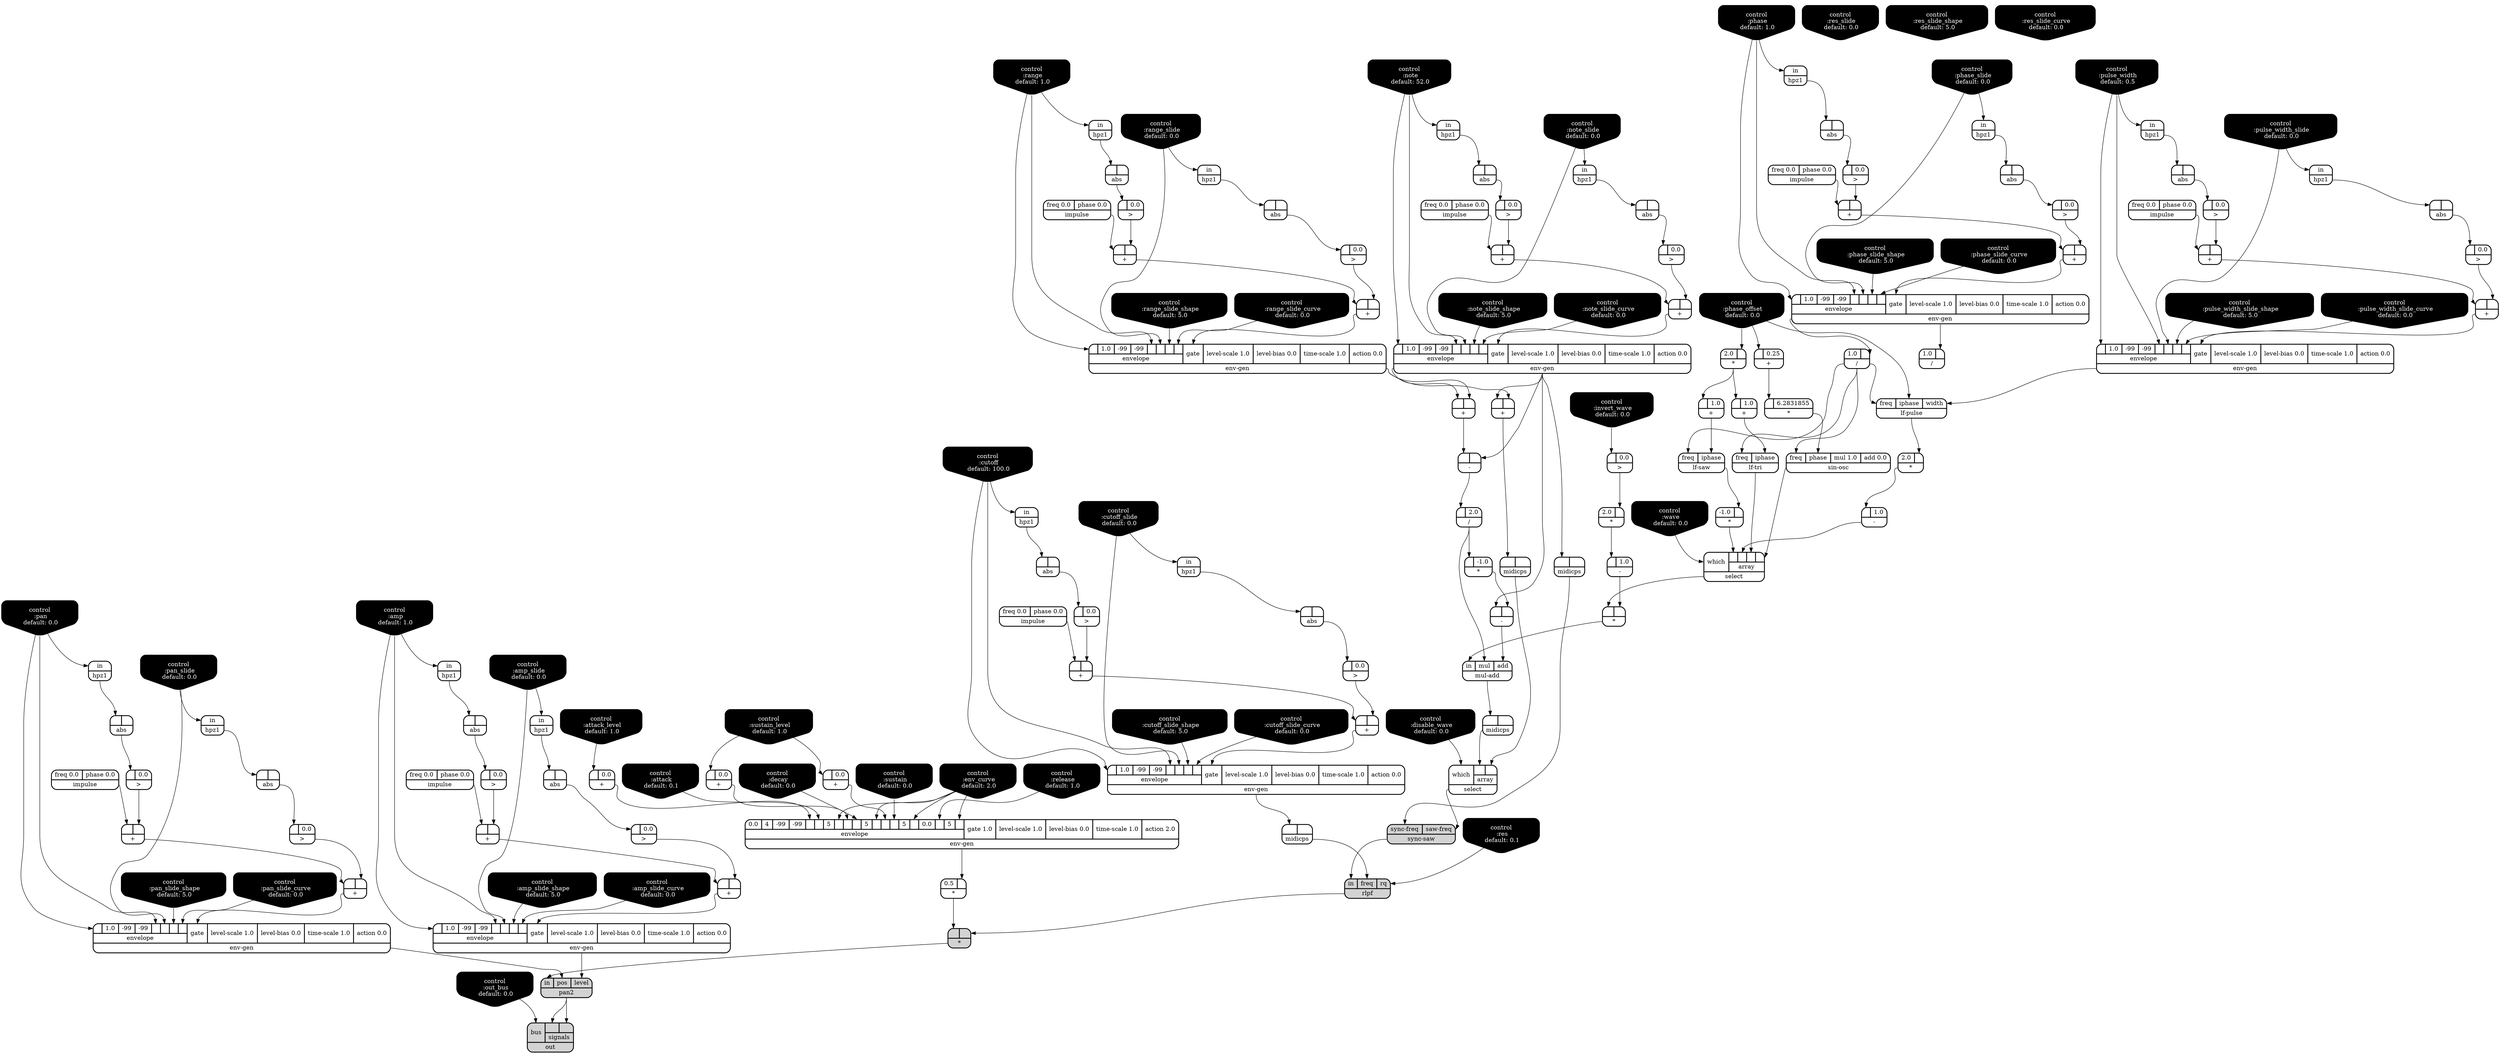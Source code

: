 digraph synthdef {
68 [label = "{{ <a> 2.0|<b> } |<__UG_NAME__>* }" style="bold, rounded" shape=record rankdir=LR];
94 [label = "{{ <a> |<b> -1.0} |<__UG_NAME__>* }" style="bold, rounded" shape=record rankdir=LR];
110 [label = "{{ <a> 2.0|<b> } |<__UG_NAME__>* }" style="bold, rounded" shape=record rankdir=LR];
124 [label = "{{ <a> 0.5|<b> } |<__UG_NAME__>* }" style="bold, rounded" shape=record rankdir=LR];
131 [label = "{{ <a> -1.0|<b> } |<__UG_NAME__>* }" style="bold, rounded" shape=record rankdir=LR];
136 [label = "{{ <a> |<b> 6.2831855} |<__UG_NAME__>* }" style="bold, rounded" shape=record rankdir=LR];
139 [label = "{{ <a> 2.0|<b> } |<__UG_NAME__>* }" style="bold, rounded" shape=record rankdir=LR];
141 [label = "{{ <a> |<b> } |<__UG_NAME__>* }" style="bold, rounded" shape=record rankdir=LR];
150 [label = "{{ <a> |<b> } |<__UG_NAME__>* }" style="filled, bold, rounded"  shape=record rankdir=LR];
50 [label = "{{ <a> |<b> } |<__UG_NAME__>+ }" style="bold, rounded" shape=record rankdir=LR];
54 [label = "{{ <a> |<b> } |<__UG_NAME__>+ }" style="bold, rounded" shape=record rankdir=LR];
55 [label = "{{ <a> |<b> 0.0} |<__UG_NAME__>+ }" style="bold, rounded" shape=record rankdir=LR];
61 [label = "{{ <a> |<b> } |<__UG_NAME__>+ }" style="bold, rounded" shape=record rankdir=LR];
65 [label = "{{ <a> |<b> } |<__UG_NAME__>+ }" style="bold, rounded" shape=record rankdir=LR];
69 [label = "{{ <a> |<b> 1.0} |<__UG_NAME__>+ }" style="bold, rounded" shape=record rankdir=LR];
75 [label = "{{ <a> |<b> } |<__UG_NAME__>+ }" style="bold, rounded" shape=record rankdir=LR];
79 [label = "{{ <a> |<b> } |<__UG_NAME__>+ }" style="bold, rounded" shape=record rankdir=LR];
85 [label = "{{ <a> |<b> } |<__UG_NAME__>+ }" style="bold, rounded" shape=record rankdir=LR];
89 [label = "{{ <a> |<b> } |<__UG_NAME__>+ }" style="bold, rounded" shape=record rankdir=LR];
91 [label = "{{ <a> |<b> } |<__UG_NAME__>+ }" style="bold, rounded" shape=record rankdir=LR];
99 [label = "{{ <a> |<b> } |<__UG_NAME__>+ }" style="bold, rounded" shape=record rankdir=LR];
106 [label = "{{ <a> |<b> } |<__UG_NAME__>+ }" style="bold, rounded" shape=record rankdir=LR];
107 [label = "{{ <a> |<b> } |<__UG_NAME__>+ }" style="bold, rounded" shape=record rankdir=LR];
115 [label = "{{ <a> |<b> 0.0} |<__UG_NAME__>+ }" style="bold, rounded" shape=record rankdir=LR];
119 [label = "{{ <a> |<b> } |<__UG_NAME__>+ }" style="bold, rounded" shape=record rankdir=LR];
122 [label = "{{ <a> |<b> 0.0} |<__UG_NAME__>+ }" style="bold, rounded" shape=record rankdir=LR];
125 [label = "{{ <a> |<b> } |<__UG_NAME__>+ }" style="bold, rounded" shape=record rankdir=LR];
127 [label = "{{ <a> |<b> } |<__UG_NAME__>+ }" style="bold, rounded" shape=record rankdir=LR];
133 [label = "{{ <a> |<b> 1.0} |<__UG_NAME__>+ }" style="bold, rounded" shape=record rankdir=LR];
135 [label = "{{ <a> |<b> 0.25} |<__UG_NAME__>+ }" style="bold, rounded" shape=record rankdir=LR];
147 [label = "{{ <a> |<b> } |<__UG_NAME__>+ }" style="bold, rounded" shape=record rankdir=LR];
92 [label = "{{ <a> |<b> } |<__UG_NAME__>- }" style="bold, rounded" shape=record rankdir=LR];
95 [label = "{{ <a> |<b> } |<__UG_NAME__>- }" style="bold, rounded" shape=record rankdir=LR];
132 [label = "{{ <a> |<b> 1.0} |<__UG_NAME__>- }" style="bold, rounded" shape=record rankdir=LR];
140 [label = "{{ <a> |<b> 1.0} |<__UG_NAME__>- }" style="bold, rounded" shape=record rankdir=LR];
67 [label = "{{ <a> 1.0|<b> } |<__UG_NAME__>/ }" style="bold, rounded" shape=record rankdir=LR];
93 [label = "{{ <a> |<b> 2.0} |<__UG_NAME__>/ }" style="bold, rounded" shape=record rankdir=LR];
154 [label = "{{ <a> 1.0|<b> } |<__UG_NAME__>/ }" style="bold, rounded" shape=record rankdir=LR];
49 [label = "{{ <a> |<b> 0.0} |<__UG_NAME__>\> }" style="bold, rounded" shape=record rankdir=LR];
53 [label = "{{ <a> |<b> 0.0} |<__UG_NAME__>\> }" style="bold, rounded" shape=record rankdir=LR];
60 [label = "{{ <a> |<b> 0.0} |<__UG_NAME__>\> }" style="bold, rounded" shape=record rankdir=LR];
64 [label = "{{ <a> |<b> 0.0} |<__UG_NAME__>\> }" style="bold, rounded" shape=record rankdir=LR];
74 [label = "{{ <a> |<b> 0.0} |<__UG_NAME__>\> }" style="bold, rounded" shape=record rankdir=LR];
78 [label = "{{ <a> |<b> 0.0} |<__UG_NAME__>\> }" style="bold, rounded" shape=record rankdir=LR];
84 [label = "{{ <a> |<b> 0.0} |<__UG_NAME__>\> }" style="bold, rounded" shape=record rankdir=LR];
88 [label = "{{ <a> |<b> 0.0} |<__UG_NAME__>\> }" style="bold, rounded" shape=record rankdir=LR];
98 [label = "{{ <a> |<b> 0.0} |<__UG_NAME__>\> }" style="bold, rounded" shape=record rankdir=LR];
101 [label = "{{ <a> |<b> 0.0} |<__UG_NAME__>\> }" style="bold, rounded" shape=record rankdir=LR];
105 [label = "{{ <a> |<b> 0.0} |<__UG_NAME__>\> }" style="bold, rounded" shape=record rankdir=LR];
113 [label = "{{ <a> |<b> 0.0} |<__UG_NAME__>\> }" style="bold, rounded" shape=record rankdir=LR];
118 [label = "{{ <a> |<b> 0.0} |<__UG_NAME__>\> }" style="bold, rounded" shape=record rankdir=LR];
126 [label = "{{ <a> |<b> 0.0} |<__UG_NAME__>\> }" style="bold, rounded" shape=record rankdir=LR];
130 [label = "{{ <a> |<b> 0.0} |<__UG_NAME__>\> }" style="bold, rounded" shape=record rankdir=LR];
48 [label = "{{ <a> |<b> } |<__UG_NAME__>abs }" style="bold, rounded" shape=record rankdir=LR];
52 [label = "{{ <a> |<b> } |<__UG_NAME__>abs }" style="bold, rounded" shape=record rankdir=LR];
59 [label = "{{ <a> |<b> } |<__UG_NAME__>abs }" style="bold, rounded" shape=record rankdir=LR];
63 [label = "{{ <a> |<b> } |<__UG_NAME__>abs }" style="bold, rounded" shape=record rankdir=LR];
73 [label = "{{ <a> |<b> } |<__UG_NAME__>abs }" style="bold, rounded" shape=record rankdir=LR];
77 [label = "{{ <a> |<b> } |<__UG_NAME__>abs }" style="bold, rounded" shape=record rankdir=LR];
83 [label = "{{ <a> |<b> } |<__UG_NAME__>abs }" style="bold, rounded" shape=record rankdir=LR];
87 [label = "{{ <a> |<b> } |<__UG_NAME__>abs }" style="bold, rounded" shape=record rankdir=LR];
97 [label = "{{ <a> |<b> } |<__UG_NAME__>abs }" style="bold, rounded" shape=record rankdir=LR];
100 [label = "{{ <a> |<b> } |<__UG_NAME__>abs }" style="bold, rounded" shape=record rankdir=LR];
104 [label = "{{ <a> |<b> } |<__UG_NAME__>abs }" style="bold, rounded" shape=record rankdir=LR];
112 [label = "{{ <a> |<b> } |<__UG_NAME__>abs }" style="bold, rounded" shape=record rankdir=LR];
117 [label = "{{ <a> |<b> } |<__UG_NAME__>abs }" style="bold, rounded" shape=record rankdir=LR];
121 [label = "{{ <a> |<b> } |<__UG_NAME__>abs }" style="bold, rounded" shape=record rankdir=LR];
0 [label = "control
 :note
 default: 52.0" shape=invhouse style="rounded, filled, bold" fillcolor=black fontcolor=white ]; 
1 [label = "control
 :note_slide
 default: 0.0" shape=invhouse style="rounded, filled, bold" fillcolor=black fontcolor=white ]; 
2 [label = "control
 :note_slide_shape
 default: 5.0" shape=invhouse style="rounded, filled, bold" fillcolor=black fontcolor=white ]; 
3 [label = "control
 :note_slide_curve
 default: 0.0" shape=invhouse style="rounded, filled, bold" fillcolor=black fontcolor=white ]; 
4 [label = "control
 :amp
 default: 1.0" shape=invhouse style="rounded, filled, bold" fillcolor=black fontcolor=white ]; 
5 [label = "control
 :amp_slide
 default: 0.0" shape=invhouse style="rounded, filled, bold" fillcolor=black fontcolor=white ]; 
6 [label = "control
 :amp_slide_shape
 default: 5.0" shape=invhouse style="rounded, filled, bold" fillcolor=black fontcolor=white ]; 
7 [label = "control
 :amp_slide_curve
 default: 0.0" shape=invhouse style="rounded, filled, bold" fillcolor=black fontcolor=white ]; 
8 [label = "control
 :pan
 default: 0.0" shape=invhouse style="rounded, filled, bold" fillcolor=black fontcolor=white ]; 
9 [label = "control
 :pan_slide
 default: 0.0" shape=invhouse style="rounded, filled, bold" fillcolor=black fontcolor=white ]; 
10 [label = "control
 :pan_slide_shape
 default: 5.0" shape=invhouse style="rounded, filled, bold" fillcolor=black fontcolor=white ]; 
11 [label = "control
 :pan_slide_curve
 default: 0.0" shape=invhouse style="rounded, filled, bold" fillcolor=black fontcolor=white ]; 
12 [label = "control
 :attack
 default: 0.1" shape=invhouse style="rounded, filled, bold" fillcolor=black fontcolor=white ]; 
13 [label = "control
 :decay
 default: 0.0" shape=invhouse style="rounded, filled, bold" fillcolor=black fontcolor=white ]; 
14 [label = "control
 :sustain
 default: 0.0" shape=invhouse style="rounded, filled, bold" fillcolor=black fontcolor=white ]; 
15 [label = "control
 :release
 default: 1.0" shape=invhouse style="rounded, filled, bold" fillcolor=black fontcolor=white ]; 
16 [label = "control
 :attack_level
 default: 1.0" shape=invhouse style="rounded, filled, bold" fillcolor=black fontcolor=white ]; 
17 [label = "control
 :sustain_level
 default: 1.0" shape=invhouse style="rounded, filled, bold" fillcolor=black fontcolor=white ]; 
18 [label = "control
 :env_curve
 default: 2.0" shape=invhouse style="rounded, filled, bold" fillcolor=black fontcolor=white ]; 
19 [label = "control
 :cutoff
 default: 100.0" shape=invhouse style="rounded, filled, bold" fillcolor=black fontcolor=white ]; 
20 [label = "control
 :cutoff_slide
 default: 0.0" shape=invhouse style="rounded, filled, bold" fillcolor=black fontcolor=white ]; 
21 [label = "control
 :cutoff_slide_shape
 default: 5.0" shape=invhouse style="rounded, filled, bold" fillcolor=black fontcolor=white ]; 
22 [label = "control
 :cutoff_slide_curve
 default: 0.0" shape=invhouse style="rounded, filled, bold" fillcolor=black fontcolor=white ]; 
23 [label = "control
 :res
 default: 0.1" shape=invhouse style="rounded, filled, bold" fillcolor=black fontcolor=white ]; 
24 [label = "control
 :res_slide
 default: 0.0" shape=invhouse style="rounded, filled, bold" fillcolor=black fontcolor=white ]; 
25 [label = "control
 :res_slide_shape
 default: 5.0" shape=invhouse style="rounded, filled, bold" fillcolor=black fontcolor=white ]; 
26 [label = "control
 :res_slide_curve
 default: 0.0" shape=invhouse style="rounded, filled, bold" fillcolor=black fontcolor=white ]; 
27 [label = "control
 :phase
 default: 1.0" shape=invhouse style="rounded, filled, bold" fillcolor=black fontcolor=white ]; 
28 [label = "control
 :phase_slide
 default: 0.0" shape=invhouse style="rounded, filled, bold" fillcolor=black fontcolor=white ]; 
29 [label = "control
 :phase_slide_shape
 default: 5.0" shape=invhouse style="rounded, filled, bold" fillcolor=black fontcolor=white ]; 
30 [label = "control
 :phase_slide_curve
 default: 0.0" shape=invhouse style="rounded, filled, bold" fillcolor=black fontcolor=white ]; 
31 [label = "control
 :phase_offset
 default: 0.0" shape=invhouse style="rounded, filled, bold" fillcolor=black fontcolor=white ]; 
32 [label = "control
 :wave
 default: 0.0" shape=invhouse style="rounded, filled, bold" fillcolor=black fontcolor=white ]; 
33 [label = "control
 :disable_wave
 default: 0.0" shape=invhouse style="rounded, filled, bold" fillcolor=black fontcolor=white ]; 
34 [label = "control
 :invert_wave
 default: 0.0" shape=invhouse style="rounded, filled, bold" fillcolor=black fontcolor=white ]; 
35 [label = "control
 :pulse_width
 default: 0.5" shape=invhouse style="rounded, filled, bold" fillcolor=black fontcolor=white ]; 
36 [label = "control
 :pulse_width_slide
 default: 0.0" shape=invhouse style="rounded, filled, bold" fillcolor=black fontcolor=white ]; 
37 [label = "control
 :pulse_width_slide_shape
 default: 5.0" shape=invhouse style="rounded, filled, bold" fillcolor=black fontcolor=white ]; 
38 [label = "control
 :pulse_width_slide_curve
 default: 0.0" shape=invhouse style="rounded, filled, bold" fillcolor=black fontcolor=white ]; 
39 [label = "control
 :range
 default: 1.0" shape=invhouse style="rounded, filled, bold" fillcolor=black fontcolor=white ]; 
40 [label = "control
 :range_slide
 default: 0.0" shape=invhouse style="rounded, filled, bold" fillcolor=black fontcolor=white ]; 
41 [label = "control
 :range_slide_shape
 default: 5.0" shape=invhouse style="rounded, filled, bold" fillcolor=black fontcolor=white ]; 
42 [label = "control
 :range_slide_curve
 default: 0.0" shape=invhouse style="rounded, filled, bold" fillcolor=black fontcolor=white ]; 
43 [label = "control
 :out_bus
 default: 0.0" shape=invhouse style="rounded, filled, bold" fillcolor=black fontcolor=white ]; 
66 [label = "{{ {{<envelope___control___0>|1.0|-99|-99|<envelope___control___4>|<envelope___control___5>|<envelope___control___6>|<envelope___control___7>}|envelope}|<gate> gate|<level____scale> level-scale 1.0|<level____bias> level-bias 0.0|<time____scale> time-scale 1.0|<action> action 0.0} |<__UG_NAME__>env-gen }" style="bold, rounded" shape=record rankdir=LR];
80 [label = "{{ {{<envelope___control___0>|1.0|-99|-99|<envelope___control___4>|<envelope___control___5>|<envelope___control___6>|<envelope___control___7>}|envelope}|<gate> gate|<level____scale> level-scale 1.0|<level____bias> level-bias 0.0|<time____scale> time-scale 1.0|<action> action 0.0} |<__UG_NAME__>env-gen }" style="bold, rounded" shape=record rankdir=LR];
90 [label = "{{ {{<envelope___control___0>|1.0|-99|-99|<envelope___control___4>|<envelope___control___5>|<envelope___control___6>|<envelope___control___7>}|envelope}|<gate> gate|<level____scale> level-scale 1.0|<level____bias> level-bias 0.0|<time____scale> time-scale 1.0|<action> action 0.0} |<__UG_NAME__>env-gen }" style="bold, rounded" shape=record rankdir=LR];
108 [label = "{{ {{<envelope___control___0>|1.0|-99|-99|<envelope___control___4>|<envelope___control___5>|<envelope___control___6>|<envelope___control___7>}|envelope}|<gate> gate|<level____scale> level-scale 1.0|<level____bias> level-bias 0.0|<time____scale> time-scale 1.0|<action> action 0.0} |<__UG_NAME__>env-gen }" style="bold, rounded" shape=record rankdir=LR];
123 [label = "{{ {{0.0|4|-99|-99|<envelope___binary____op____u____gen___4>|<envelope___control___5>|5|<envelope___control___7>|<envelope___binary____op____u____gen___8>|<envelope___control___9>|5|<envelope___control___11>|<envelope___binary____op____u____gen___12>|<envelope___control___13>|5|<envelope___control___15>|0.0|<envelope___control___17>|5|<envelope___control___19>}|envelope}|<gate> gate 1.0|<level____scale> level-scale 1.0|<level____bias> level-bias 0.0|<time____scale> time-scale 1.0|<action> action 2.0} |<__UG_NAME__>env-gen }" style="bold, rounded" shape=record rankdir=LR];
128 [label = "{{ {{<envelope___control___0>|1.0|-99|-99|<envelope___control___4>|<envelope___control___5>|<envelope___control___6>|<envelope___control___7>}|envelope}|<gate> gate|<level____scale> level-scale 1.0|<level____bias> level-bias 0.0|<time____scale> time-scale 1.0|<action> action 0.0} |<__UG_NAME__>env-gen }" style="bold, rounded" shape=record rankdir=LR];
148 [label = "{{ {{<envelope___control___0>|1.0|-99|-99|<envelope___control___4>|<envelope___control___5>|<envelope___control___6>|<envelope___control___7>}|envelope}|<gate> gate|<level____scale> level-scale 1.0|<level____bias> level-bias 0.0|<time____scale> time-scale 1.0|<action> action 0.0} |<__UG_NAME__>env-gen }" style="bold, rounded" shape=record rankdir=LR];
151 [label = "{{ {{<envelope___control___0>|1.0|-99|-99|<envelope___control___4>|<envelope___control___5>|<envelope___control___6>|<envelope___control___7>}|envelope}|<gate> gate|<level____scale> level-scale 1.0|<level____bias> level-bias 0.0|<time____scale> time-scale 1.0|<action> action 0.0} |<__UG_NAME__>env-gen }" style="bold, rounded" shape=record rankdir=LR];
44 [label = "{{ <in> in} |<__UG_NAME__>hpz1 }" style="bold, rounded" shape=record rankdir=LR];
47 [label = "{{ <in> in} |<__UG_NAME__>hpz1 }" style="bold, rounded" shape=record rankdir=LR];
51 [label = "{{ <in> in} |<__UG_NAME__>hpz1 }" style="bold, rounded" shape=record rankdir=LR];
56 [label = "{{ <in> in} |<__UG_NAME__>hpz1 }" style="bold, rounded" shape=record rankdir=LR];
58 [label = "{{ <in> in} |<__UG_NAME__>hpz1 }" style="bold, rounded" shape=record rankdir=LR];
62 [label = "{{ <in> in} |<__UG_NAME__>hpz1 }" style="bold, rounded" shape=record rankdir=LR];
72 [label = "{{ <in> in} |<__UG_NAME__>hpz1 }" style="bold, rounded" shape=record rankdir=LR];
76 [label = "{{ <in> in} |<__UG_NAME__>hpz1 }" style="bold, rounded" shape=record rankdir=LR];
82 [label = "{{ <in> in} |<__UG_NAME__>hpz1 }" style="bold, rounded" shape=record rankdir=LR];
86 [label = "{{ <in> in} |<__UG_NAME__>hpz1 }" style="bold, rounded" shape=record rankdir=LR];
103 [label = "{{ <in> in} |<__UG_NAME__>hpz1 }" style="bold, rounded" shape=record rankdir=LR];
111 [label = "{{ <in> in} |<__UG_NAME__>hpz1 }" style="bold, rounded" shape=record rankdir=LR];
116 [label = "{{ <in> in} |<__UG_NAME__>hpz1 }" style="bold, rounded" shape=record rankdir=LR];
120 [label = "{{ <in> in} |<__UG_NAME__>hpz1 }" style="bold, rounded" shape=record rankdir=LR];
45 [label = "{{ <freq> freq 0.0|<phase> phase 0.0} |<__UG_NAME__>impulse }" style="bold, rounded" shape=record rankdir=LR];
46 [label = "{{ <freq> freq 0.0|<phase> phase 0.0} |<__UG_NAME__>impulse }" style="bold, rounded" shape=record rankdir=LR];
57 [label = "{{ <freq> freq 0.0|<phase> phase 0.0} |<__UG_NAME__>impulse }" style="bold, rounded" shape=record rankdir=LR];
71 [label = "{{ <freq> freq 0.0|<phase> phase 0.0} |<__UG_NAME__>impulse }" style="bold, rounded" shape=record rankdir=LR];
81 [label = "{{ <freq> freq 0.0|<phase> phase 0.0} |<__UG_NAME__>impulse }" style="bold, rounded" shape=record rankdir=LR];
96 [label = "{{ <freq> freq 0.0|<phase> phase 0.0} |<__UG_NAME__>impulse }" style="bold, rounded" shape=record rankdir=LR];
102 [label = "{{ <freq> freq 0.0|<phase> phase 0.0} |<__UG_NAME__>impulse }" style="bold, rounded" shape=record rankdir=LR];
109 [label = "{{ <freq> freq|<iphase> iphase|<width> width} |<__UG_NAME__>lf-pulse }" style="bold, rounded" shape=record rankdir=LR];
70 [label = "{{ <freq> freq|<iphase> iphase} |<__UG_NAME__>lf-saw }" style="bold, rounded" shape=record rankdir=LR];
134 [label = "{{ <freq> freq|<iphase> iphase} |<__UG_NAME__>lf-tri }" style="bold, rounded" shape=record rankdir=LR];
114 [label = "{{ <a> |<b> } |<__UG_NAME__>midicps }" style="bold, rounded" shape=record rankdir=LR];
129 [label = "{{ <a> |<b> } |<__UG_NAME__>midicps }" style="bold, rounded" shape=record rankdir=LR];
143 [label = "{{ <a> |<b> } |<__UG_NAME__>midicps }" style="bold, rounded" shape=record rankdir=LR];
144 [label = "{{ <a> |<b> } |<__UG_NAME__>midicps }" style="bold, rounded" shape=record rankdir=LR];
142 [label = "{{ <in> in|<mul> mul|<add> add} |<__UG_NAME__>mul-add }" style="bold, rounded" shape=record rankdir=LR];
153 [label = "{{ <bus> bus|{{<signals___pan2___0>|<signals___pan2___1>}|signals}} |<__UG_NAME__>out }" style="filled, bold, rounded"  shape=record rankdir=LR];
152 [label = "{{ <in> in|<pos> pos|<level> level} |<__UG_NAME__>pan2 }" style="filled, bold, rounded"  shape=record rankdir=LR];
149 [label = "{{ <in> in|<freq> freq|<rq> rq} |<__UG_NAME__>rlpf }" style="filled, bold, rounded"  shape=record rankdir=LR];
138 [label = "{{ <which> which|{{<array___binary____op____u____gen___0>|<array___binary____op____u____gen___1>|<array___lf____tri___2>|<array___sin____osc___3>}|array}} |<__UG_NAME__>select }" style="bold, rounded" shape=record rankdir=LR];
145 [label = "{{ <which> which|{{<array___unary____op____u____gen___0>|<array___unary____op____u____gen___1>}|array}} |<__UG_NAME__>select }" style="bold, rounded" shape=record rankdir=LR];
137 [label = "{{ <freq> freq|<phase> phase|<mul> mul 1.0|<add> add 0.0} |<__UG_NAME__>sin-osc }" style="bold, rounded" shape=record rankdir=LR];
146 [label = "{{ <sync____freq> sync-freq|<saw____freq> saw-freq} |<__UG_NAME__>sync-saw }" style="filled, bold, rounded"  shape=record rankdir=LR];

31:__UG_NAME__ -> 68:b ;
93:__UG_NAME__ -> 94:a ;
109:__UG_NAME__ -> 110:b ;
123:__UG_NAME__ -> 124:b ;
70:__UG_NAME__ -> 131:b ;
135:__UG_NAME__ -> 136:a ;
126:__UG_NAME__ -> 139:b ;
140:__UG_NAME__ -> 141:b ;
138:__UG_NAME__ -> 141:a ;
149:__UG_NAME__ -> 150:b ;
124:__UG_NAME__ -> 150:a ;
49:__UG_NAME__ -> 50:b ;
46:__UG_NAME__ -> 50:a ;
53:__UG_NAME__ -> 54:b ;
50:__UG_NAME__ -> 54:a ;
16:__UG_NAME__ -> 55:a ;
60:__UG_NAME__ -> 61:b ;
57:__UG_NAME__ -> 61:a ;
64:__UG_NAME__ -> 65:b ;
61:__UG_NAME__ -> 65:a ;
68:__UG_NAME__ -> 69:a ;
74:__UG_NAME__ -> 75:b ;
71:__UG_NAME__ -> 75:a ;
78:__UG_NAME__ -> 79:b ;
75:__UG_NAME__ -> 79:a ;
84:__UG_NAME__ -> 85:b ;
81:__UG_NAME__ -> 85:a ;
88:__UG_NAME__ -> 89:b ;
85:__UG_NAME__ -> 89:a ;
90:__UG_NAME__ -> 91:b ;
80:__UG_NAME__ -> 91:a ;
98:__UG_NAME__ -> 99:b ;
96:__UG_NAME__ -> 99:a ;
101:__UG_NAME__ -> 106:b ;
45:__UG_NAME__ -> 106:a ;
105:__UG_NAME__ -> 107:b ;
106:__UG_NAME__ -> 107:a ;
17:__UG_NAME__ -> 115:a ;
118:__UG_NAME__ -> 119:b ;
102:__UG_NAME__ -> 119:a ;
17:__UG_NAME__ -> 122:a ;
90:__UG_NAME__ -> 125:b ;
80:__UG_NAME__ -> 125:a ;
113:__UG_NAME__ -> 127:b ;
119:__UG_NAME__ -> 127:a ;
68:__UG_NAME__ -> 133:a ;
31:__UG_NAME__ -> 135:a ;
130:__UG_NAME__ -> 147:b ;
99:__UG_NAME__ -> 147:a ;
80:__UG_NAME__ -> 92:b ;
91:__UG_NAME__ -> 92:a ;
94:__UG_NAME__ -> 95:b ;
80:__UG_NAME__ -> 95:a ;
110:__UG_NAME__ -> 132:a ;
139:__UG_NAME__ -> 140:a ;
66:__UG_NAME__ -> 67:b ;
92:__UG_NAME__ -> 93:a ;
66:__UG_NAME__ -> 154:b ;
48:__UG_NAME__ -> 49:a ;
52:__UG_NAME__ -> 53:a ;
59:__UG_NAME__ -> 60:a ;
63:__UG_NAME__ -> 64:a ;
73:__UG_NAME__ -> 74:a ;
77:__UG_NAME__ -> 78:a ;
83:__UG_NAME__ -> 84:a ;
87:__UG_NAME__ -> 88:a ;
97:__UG_NAME__ -> 98:a ;
100:__UG_NAME__ -> 101:a ;
104:__UG_NAME__ -> 105:a ;
112:__UG_NAME__ -> 113:a ;
117:__UG_NAME__ -> 118:a ;
34:__UG_NAME__ -> 126:a ;
121:__UG_NAME__ -> 130:a ;
47:__UG_NAME__ -> 48:a ;
51:__UG_NAME__ -> 52:a ;
58:__UG_NAME__ -> 59:a ;
62:__UG_NAME__ -> 63:a ;
72:__UG_NAME__ -> 73:a ;
76:__UG_NAME__ -> 77:a ;
82:__UG_NAME__ -> 83:a ;
86:__UG_NAME__ -> 87:a ;
44:__UG_NAME__ -> 97:a ;
56:__UG_NAME__ -> 100:a ;
103:__UG_NAME__ -> 104:a ;
111:__UG_NAME__ -> 112:a ;
116:__UG_NAME__ -> 117:a ;
120:__UG_NAME__ -> 121:a ;
65:__UG_NAME__ -> 66:gate ;
27:__UG_NAME__ -> 66:envelope___control___0 ;
27:__UG_NAME__ -> 66:envelope___control___4 ;
28:__UG_NAME__ -> 66:envelope___control___5 ;
29:__UG_NAME__ -> 66:envelope___control___6 ;
30:__UG_NAME__ -> 66:envelope___control___7 ;
79:__UG_NAME__ -> 80:gate ;
0:__UG_NAME__ -> 80:envelope___control___0 ;
0:__UG_NAME__ -> 80:envelope___control___4 ;
1:__UG_NAME__ -> 80:envelope___control___5 ;
2:__UG_NAME__ -> 80:envelope___control___6 ;
3:__UG_NAME__ -> 80:envelope___control___7 ;
89:__UG_NAME__ -> 90:gate ;
39:__UG_NAME__ -> 90:envelope___control___0 ;
39:__UG_NAME__ -> 90:envelope___control___4 ;
40:__UG_NAME__ -> 90:envelope___control___5 ;
41:__UG_NAME__ -> 90:envelope___control___6 ;
42:__UG_NAME__ -> 90:envelope___control___7 ;
107:__UG_NAME__ -> 108:gate ;
35:__UG_NAME__ -> 108:envelope___control___0 ;
35:__UG_NAME__ -> 108:envelope___control___4 ;
36:__UG_NAME__ -> 108:envelope___control___5 ;
37:__UG_NAME__ -> 108:envelope___control___6 ;
38:__UG_NAME__ -> 108:envelope___control___7 ;
55:__UG_NAME__ -> 123:envelope___binary____op____u____gen___4 ;
12:__UG_NAME__ -> 123:envelope___control___5 ;
18:__UG_NAME__ -> 123:envelope___control___7 ;
115:__UG_NAME__ -> 123:envelope___binary____op____u____gen___8 ;
13:__UG_NAME__ -> 123:envelope___control___9 ;
18:__UG_NAME__ -> 123:envelope___control___11 ;
122:__UG_NAME__ -> 123:envelope___binary____op____u____gen___12 ;
14:__UG_NAME__ -> 123:envelope___control___13 ;
18:__UG_NAME__ -> 123:envelope___control___15 ;
15:__UG_NAME__ -> 123:envelope___control___17 ;
18:__UG_NAME__ -> 123:envelope___control___19 ;
54:__UG_NAME__ -> 128:gate ;
19:__UG_NAME__ -> 128:envelope___control___0 ;
19:__UG_NAME__ -> 128:envelope___control___4 ;
20:__UG_NAME__ -> 128:envelope___control___5 ;
21:__UG_NAME__ -> 128:envelope___control___6 ;
22:__UG_NAME__ -> 128:envelope___control___7 ;
147:__UG_NAME__ -> 148:gate ;
8:__UG_NAME__ -> 148:envelope___control___0 ;
8:__UG_NAME__ -> 148:envelope___control___4 ;
9:__UG_NAME__ -> 148:envelope___control___5 ;
10:__UG_NAME__ -> 148:envelope___control___6 ;
11:__UG_NAME__ -> 148:envelope___control___7 ;
127:__UG_NAME__ -> 151:gate ;
4:__UG_NAME__ -> 151:envelope___control___0 ;
4:__UG_NAME__ -> 151:envelope___control___4 ;
5:__UG_NAME__ -> 151:envelope___control___5 ;
6:__UG_NAME__ -> 151:envelope___control___6 ;
7:__UG_NAME__ -> 151:envelope___control___7 ;
8:__UG_NAME__ -> 44:in ;
19:__UG_NAME__ -> 47:in ;
20:__UG_NAME__ -> 51:in ;
35:__UG_NAME__ -> 56:in ;
27:__UG_NAME__ -> 58:in ;
28:__UG_NAME__ -> 62:in ;
0:__UG_NAME__ -> 72:in ;
1:__UG_NAME__ -> 76:in ;
39:__UG_NAME__ -> 82:in ;
40:__UG_NAME__ -> 86:in ;
36:__UG_NAME__ -> 103:in ;
5:__UG_NAME__ -> 111:in ;
4:__UG_NAME__ -> 116:in ;
9:__UG_NAME__ -> 120:in ;
108:__UG_NAME__ -> 109:width ;
31:__UG_NAME__ -> 109:iphase ;
67:__UG_NAME__ -> 109:freq ;
69:__UG_NAME__ -> 70:iphase ;
67:__UG_NAME__ -> 70:freq ;
133:__UG_NAME__ -> 134:iphase ;
67:__UG_NAME__ -> 134:freq ;
80:__UG_NAME__ -> 114:a ;
128:__UG_NAME__ -> 129:a ;
142:__UG_NAME__ -> 143:a ;
125:__UG_NAME__ -> 144:a ;
95:__UG_NAME__ -> 142:add ;
93:__UG_NAME__ -> 142:mul ;
141:__UG_NAME__ -> 142:in ;
152:__UG_NAME__ -> 153:signals___pan2___0 ;
152:__UG_NAME__ -> 153:signals___pan2___1 ;
43:__UG_NAME__ -> 153:bus ;
151:__UG_NAME__ -> 152:level ;
148:__UG_NAME__ -> 152:pos ;
150:__UG_NAME__ -> 152:in ;
23:__UG_NAME__ -> 149:rq ;
129:__UG_NAME__ -> 149:freq ;
146:__UG_NAME__ -> 149:in ;
131:__UG_NAME__ -> 138:array___binary____op____u____gen___0 ;
132:__UG_NAME__ -> 138:array___binary____op____u____gen___1 ;
134:__UG_NAME__ -> 138:array___lf____tri___2 ;
137:__UG_NAME__ -> 138:array___sin____osc___3 ;
32:__UG_NAME__ -> 138:which ;
143:__UG_NAME__ -> 145:array___unary____op____u____gen___0 ;
144:__UG_NAME__ -> 145:array___unary____op____u____gen___1 ;
33:__UG_NAME__ -> 145:which ;
136:__UG_NAME__ -> 137:phase ;
67:__UG_NAME__ -> 137:freq ;
145:__UG_NAME__ -> 146:saw____freq ;
114:__UG_NAME__ -> 146:sync____freq ;

}